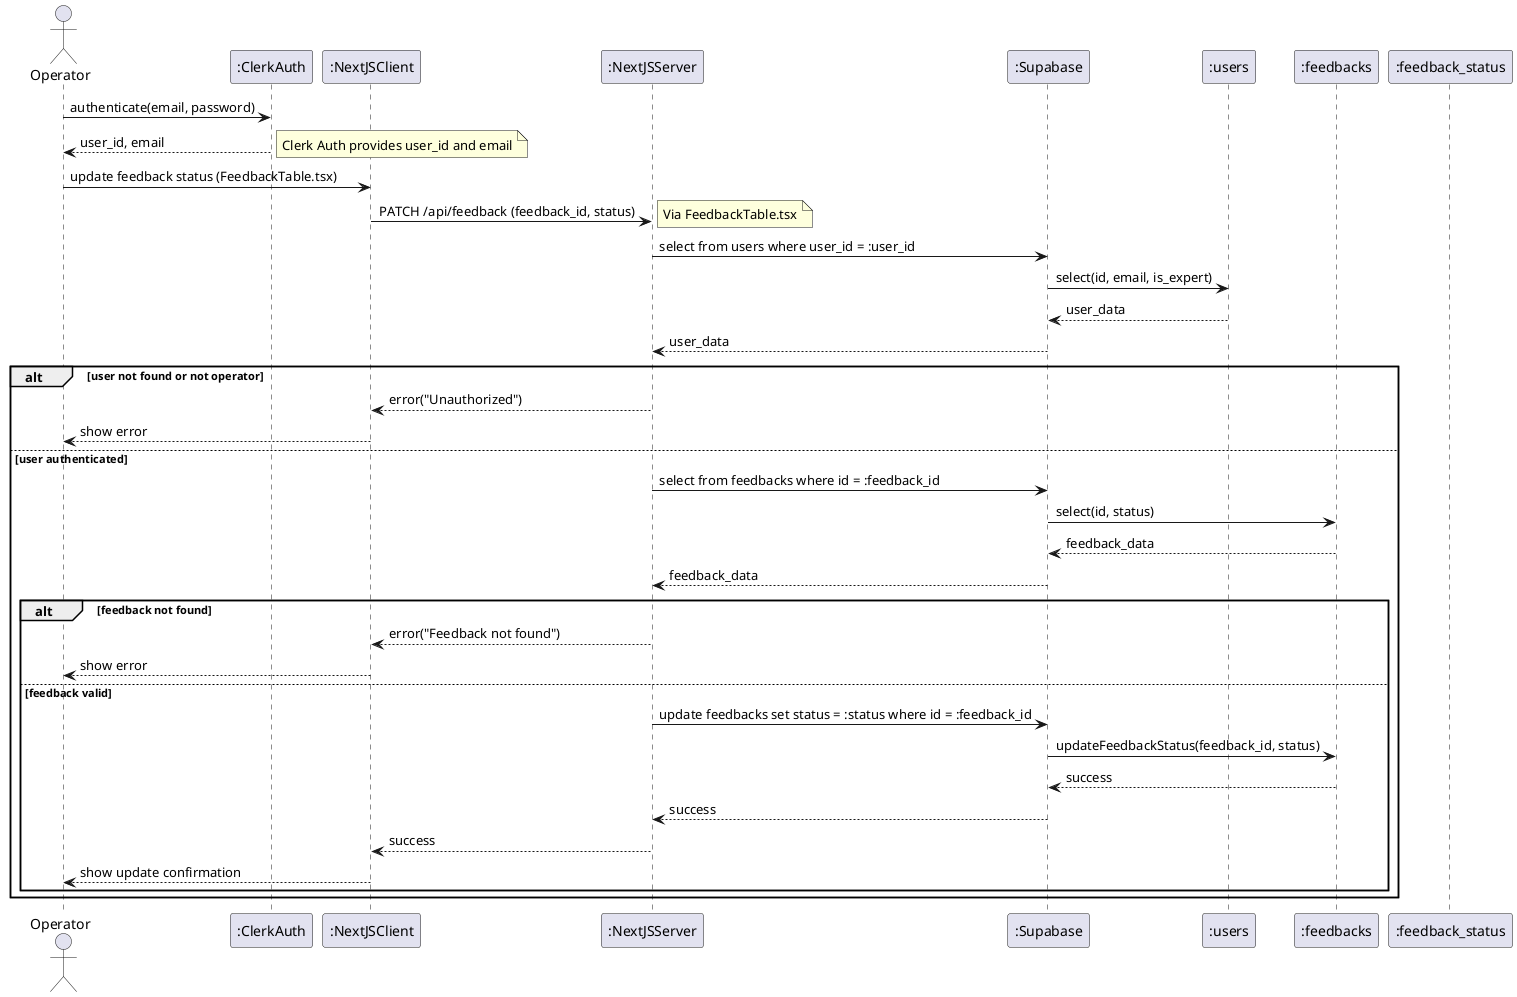 @startuml
actor Operator
participant ":ClerkAuth" as ClerkAuth
participant ":NextJSClient" as Client
participant ":NextJSServer" as Server
participant ":Supabase" as Supabase
participant ":users" as Users
participant ":feedbacks" as Feedbacks
participant ":feedback_status" as FeedbackStatus

' Operator login
Operator -> ClerkAuth: authenticate(email, password)
ClerkAuth --> Operator: user_id, email
note right: Clerk Auth provides user_id and email

' Operator mengubah status feedback
Operator -> Client: update feedback status (FeedbackTable.tsx)
Client -> Server: PATCH /api/feedback (feedback_id, status)
note right: Via FeedbackTable.tsx

' Server memvalidasi pengguna
Server -> Supabase: select from users where user_id = :user_id
Supabase -> Users: select(id, email, is_expert)
Users --> Supabase: user_data
Supabase --> Server: user_data
alt user not found or not operator
  Server --> Client: error("Unauthorized")
  Client --> Operator: show error
else user authenticated
  note right: Policy: allow_updates

  ' Server memvalidasi feedback
  Server -> Supabase: select from feedbacks where id = :feedback_id
  Supabase -> Feedbacks: select(id, status)
  Feedbacks --> Supabase: feedback_data
  Supabase --> Server: feedback_data
  alt feedback not found
    Server --> Client: error("Feedback not found")
    Client --> Operator: show error
  else feedback valid
    ' Server memperbarui status
    Server -> Supabase: update feedbacks set status = :status where id = :feedback_id
    Supabase -> Feedbacks: updateFeedbackStatus(feedback_id, status)
    Feedbacks --> Supabase: success
    Supabase --> Server: success
    Server --> Client: success
    Client --> Operator: show update confirmation
  end
end

@enduml